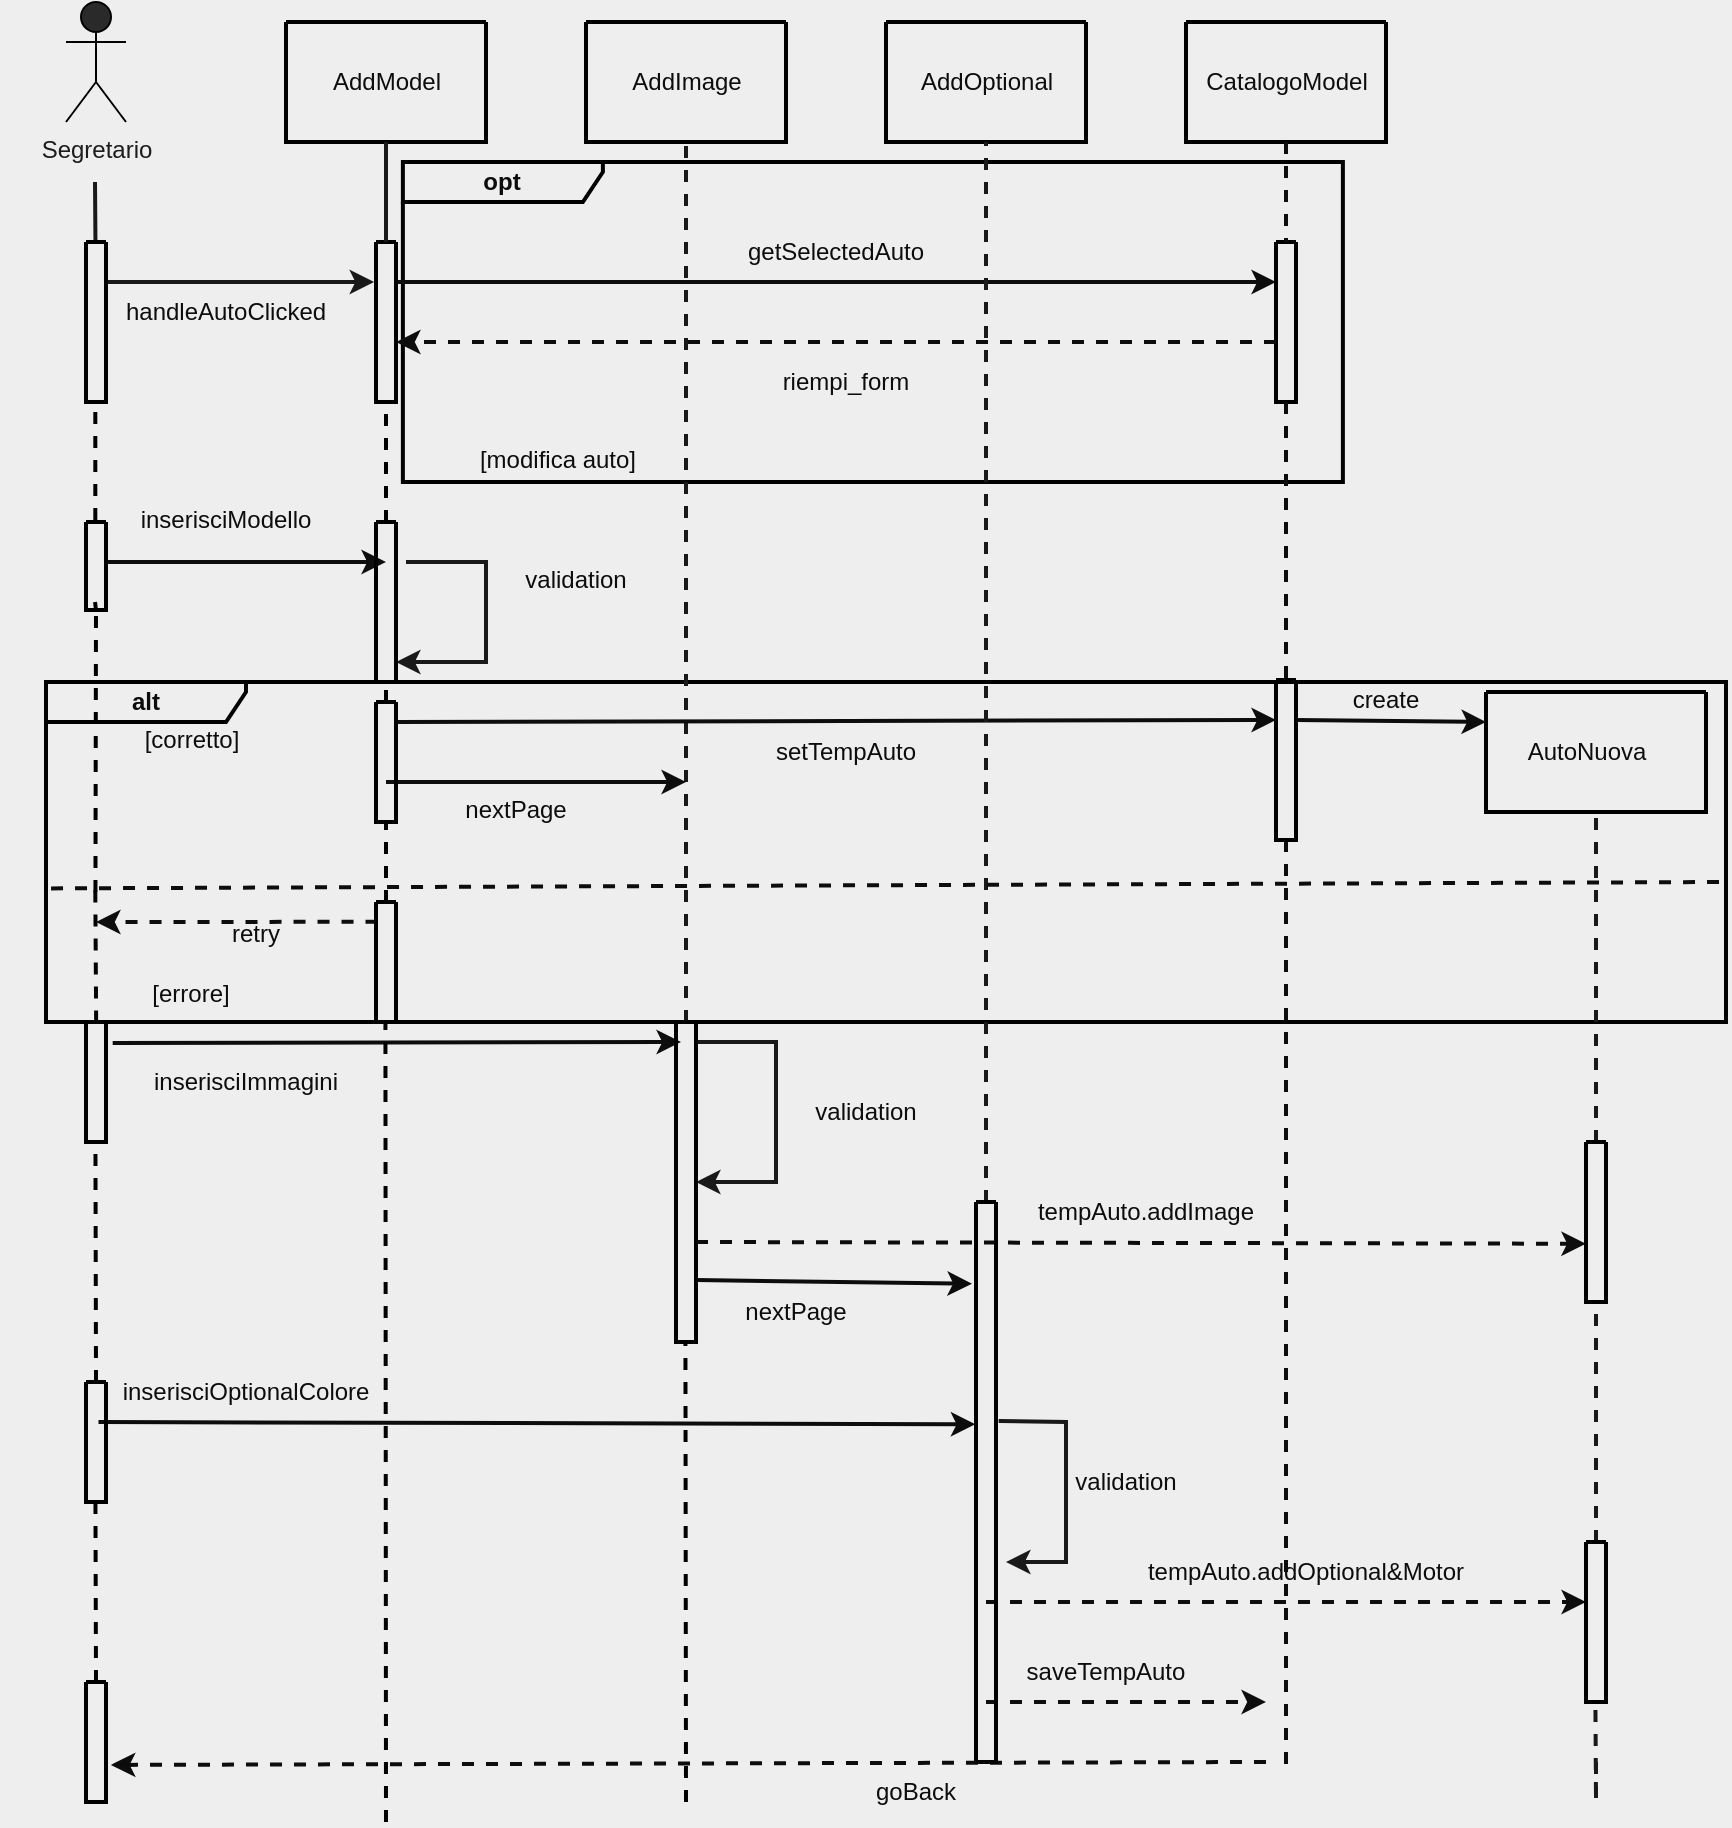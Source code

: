 <mxfile version="20.5.3" type="embed"><diagram id="ERxrzM34JgP0kjhDalQf" name="Page-1"><mxGraphModel dx="1034" dy="410" grid="1" gridSize="10" guides="1" tooltips="1" connect="1" arrows="1" fold="1" page="0" pageScale="1" pageWidth="827" pageHeight="1169" background="#EEEEEE" math="0" shadow="0"><root><mxCell id="0"/><mxCell id="1" parent="0"/><mxCell id="379" value="&lt;b&gt;alt&lt;/b&gt;" style="shape=umlFrame;whiteSpace=wrap;html=1;labelBackgroundColor=none;strokeColor=#000000;strokeWidth=2;fontColor=#0D0D0D;fillColor=none;width=100;height=20;" vertex="1" parent="1"><mxGeometry x="-90" y="390" width="840" height="170" as="geometry"/></mxCell><mxCell id="372" value="&lt;b&gt;opt&lt;/b&gt;" style="shape=umlFrame;whiteSpace=wrap;html=1;labelBackgroundColor=none;strokeColor=#000000;strokeWidth=2;fontColor=#0D0D0D;fillColor=none;width=100;height=20;" vertex="1" parent="1"><mxGeometry x="88.44" y="130" width="470" height="160" as="geometry"/></mxCell><mxCell id="224" value="Segretario" style="shape=umlActor;verticalLabelPosition=bottom;verticalAlign=top;html=1;outlineConnect=0;fillColor=#2A2A2A;strokeColor=#000000;fontColor=#1C1C1C;" parent="1" vertex="1"><mxGeometry x="-80" y="50" width="30" height="60" as="geometry"/></mxCell><mxCell id="225" value="" style="endArrow=none;html=1;rounded=0;fontColor=#0D0D0D;strokeColor=#191919;strokeWidth=2;" parent="1" edge="1"><mxGeometry width="50" height="50" relative="1" as="geometry"><mxPoint x="-65.269" y="170" as="sourcePoint"/><mxPoint x="-65.5" y="140" as="targetPoint"/></mxGeometry></mxCell><mxCell id="228" value="" style="swimlane;startSize=0;strokeColor=#000000;fontColor=#0D0D0D;fillColor=#2A2A2A;strokeWidth=2;" parent="1" vertex="1"><mxGeometry x="30" y="60" width="100" height="60" as="geometry"/></mxCell><mxCell id="230" value="AddModel" style="text;html=1;align=center;verticalAlign=middle;resizable=0;points=[];autosize=1;strokeColor=none;fillColor=none;fontColor=#0D0D0D;" parent="228" vertex="1"><mxGeometry x="10" y="15" width="80" height="30" as="geometry"/></mxCell><mxCell id="231" value="" style="swimlane;startSize=0;strokeColor=#000000;fontColor=#0D0D0D;fillColor=#2A2A2A;strokeWidth=2;" parent="1" vertex="1"><mxGeometry x="180" y="60" width="100" height="60" as="geometry"/></mxCell><mxCell id="232" value="AddImage" style="text;html=1;align=center;verticalAlign=middle;resizable=0;points=[];autosize=1;strokeColor=none;fillColor=none;fontColor=#0D0D0D;" parent="231" vertex="1"><mxGeometry x="10" y="15" width="80" height="30" as="geometry"/></mxCell><mxCell id="234" value="" style="endArrow=classic;html=1;rounded=0;strokeColor=#191919;strokeWidth=2;fontColor=#0D0D0D;entryX=-0.092;entryY=0.25;entryDx=0;entryDy=0;entryPerimeter=0;" parent="1" target="266" edge="1"><mxGeometry width="50" height="50" relative="1" as="geometry"><mxPoint x="-60" y="190" as="sourcePoint"/><mxPoint x="80" y="190" as="targetPoint"/></mxGeometry></mxCell><mxCell id="237" value="handleAutoClicked" style="text;html=1;strokeColor=none;fillColor=none;align=center;verticalAlign=middle;whiteSpace=wrap;rounded=0;labelBackgroundColor=none;strokeWidth=2;fontColor=#0D0D0D;" parent="1" vertex="1"><mxGeometry x="-30" y="190" width="60" height="30" as="geometry"/></mxCell><mxCell id="299" style="edgeStyle=orthogonalEdgeStyle;rounded=0;orthogonalLoop=1;jettySize=auto;html=1;exitX=1;exitY=0.25;exitDx=0;exitDy=0;strokeColor=#0D0D0D;strokeWidth=2;endArrow=classic;endFill=1;entryX=0;entryY=0.25;entryDx=0;entryDy=0;" edge="1" parent="1" source="266" target="298"><mxGeometry relative="1" as="geometry"/></mxCell><mxCell id="266" value="" style="swimlane;startSize=0;labelBackgroundColor=none;strokeColor=#000000;strokeWidth=2;fontColor=#0D0D0D;fillColor=#2A2A2A;" parent="1" vertex="1"><mxGeometry x="75" y="170" width="10" height="80" as="geometry"/></mxCell><mxCell id="267" value="" style="endArrow=none;html=1;rounded=0;fontColor=#0D0D0D;strokeColor=#191919;strokeWidth=2;entryX=0.5;entryY=1;entryDx=0;entryDy=0;" parent="1" edge="1" target="228"><mxGeometry width="50" height="50" relative="1" as="geometry"><mxPoint x="80" y="170" as="sourcePoint"/><mxPoint x="79.76" y="150" as="targetPoint"/></mxGeometry></mxCell><mxCell id="269" value="" style="endArrow=none;html=1;rounded=0;fontColor=#0D0D0D;strokeColor=#191919;strokeWidth=2;dashed=1;entryX=0.5;entryY=1;entryDx=0;entryDy=0;exitX=0.5;exitY=0;exitDx=0;exitDy=0;" parent="1" source="409" edge="1" target="231"><mxGeometry width="50" height="50" relative="1" as="geometry"><mxPoint x="230" y="520" as="sourcePoint"/><mxPoint x="229.69" y="150.0" as="targetPoint"/></mxGeometry></mxCell><mxCell id="271" value="" style="endArrow=none;dashed=1;html=1;rounded=0;entryX=0.5;entryY=1;entryDx=0;entryDy=0;strokeWidth=2;strokeColor=#000000;" parent="1" target="399" edge="1"><mxGeometry width="50" height="50" relative="1" as="geometry"><mxPoint x="80" y="400" as="sourcePoint"/><mxPoint x="120" y="290" as="targetPoint"/><Array as="points"><mxPoint x="80" y="400"/></Array></mxGeometry></mxCell><mxCell id="274" value="" style="endArrow=none;dashed=1;html=1;rounded=0;exitX=0.622;exitY=0;exitDx=0;exitDy=0;exitPerimeter=0;strokeWidth=2;strokeColor=#000000;entryX=0.5;entryY=1;entryDx=0;entryDy=0;" parent="1" target="403" edge="1"><mxGeometry width="50" height="50" relative="1" as="geometry"><mxPoint x="-65.48" y="350" as="sourcePoint"/><mxPoint x="-65" y="170" as="targetPoint"/></mxGeometry></mxCell><mxCell id="275" value="" style="endArrow=none;dashed=1;html=1;rounded=0;entryX=0.5;entryY=1;entryDx=0;entryDy=0;strokeWidth=2;strokeColor=#000000;" parent="1" edge="1" target="403"><mxGeometry width="50" height="50" relative="1" as="geometry"><mxPoint x="-65.28" y="495" as="sourcePoint"/><mxPoint x="-65.48" y="355" as="targetPoint"/></mxGeometry></mxCell><mxCell id="276" value="" style="endArrow=none;dashed=1;html=1;rounded=0;entryX=0.5;entryY=1;entryDx=0;entryDy=0;exitX=0.173;exitY=1.008;exitDx=0;exitDy=0;strokeWidth=2;strokeColor=#000000;startArrow=none;exitPerimeter=0;" parent="1" source="382" edge="1"><mxGeometry width="50" height="50" relative="1" as="geometry"><mxPoint x="-65" y="520" as="sourcePoint"/><mxPoint x="-65.38" y="490" as="targetPoint"/></mxGeometry></mxCell><mxCell id="278" value="" style="endArrow=none;dashed=1;html=1;rounded=0;entryX=0.5;entryY=1;entryDx=0;entryDy=0;exitX=0.622;exitY=0;exitDx=0;exitDy=0;exitPerimeter=0;strokeWidth=2;strokeColor=#000000;" parent="1" edge="1"><mxGeometry width="50" height="50" relative="1" as="geometry"><mxPoint x="-65.48" y="590" as="sourcePoint"/><mxPoint x="-65" y="590" as="targetPoint"/></mxGeometry></mxCell><mxCell id="288" value="" style="swimlane;startSize=0;strokeColor=#000000;fontColor=#0D0D0D;fillColor=#2A2A2A;strokeWidth=2;" vertex="1" parent="1"><mxGeometry x="330" y="60" width="100" height="60" as="geometry"/></mxCell><mxCell id="289" value="AddOptional" style="text;html=1;align=center;verticalAlign=middle;resizable=0;points=[];autosize=1;strokeColor=none;fillColor=none;fontColor=#0D0D0D;" vertex="1" parent="288"><mxGeometry x="5" y="15" width="90" height="30" as="geometry"/></mxCell><mxCell id="297" style="edgeStyle=orthogonalEdgeStyle;rounded=0;orthogonalLoop=1;jettySize=auto;html=1;strokeColor=#0D0D0D;endArrow=none;endFill=0;dashed=1;strokeWidth=2;startArrow=none;" edge="1" parent="1" source="421"><mxGeometry relative="1" as="geometry"><mxPoint x="530" y="936.857" as="targetPoint"/></mxGeometry></mxCell><mxCell id="290" value="" style="swimlane;startSize=0;strokeColor=#000000;fontColor=#0D0D0D;fillColor=#2A2A2A;strokeWidth=2;" vertex="1" parent="1"><mxGeometry x="480" y="60" width="100" height="60" as="geometry"/></mxCell><mxCell id="291" value="CatalogoModel" style="text;html=1;align=center;verticalAlign=middle;resizable=0;points=[];autosize=1;strokeColor=none;fillColor=none;fontColor=#0D0D0D;" vertex="1" parent="290"><mxGeometry y="15" width="100" height="30" as="geometry"/></mxCell><mxCell id="298" value="" style="swimlane;startSize=0;labelBackgroundColor=none;strokeColor=#000000;strokeWidth=2;fontColor=#0D0D0D;fillColor=#2A2A2A;" vertex="1" parent="1"><mxGeometry x="525" y="170" width="10" height="80" as="geometry"/></mxCell><mxCell id="302" value="" style="edgeStyle=orthogonalEdgeStyle;rounded=0;orthogonalLoop=1;jettySize=auto;html=1;strokeColor=#0D0D0D;endArrow=none;endFill=0;dashed=1;strokeWidth=2;" edge="1" parent="1" source="290" target="298"><mxGeometry relative="1" as="geometry"><mxPoint x="530" y="150" as="sourcePoint"/><mxPoint x="530" y="480" as="targetPoint"/></mxGeometry></mxCell><mxCell id="311" style="edgeStyle=orthogonalEdgeStyle;rounded=0;orthogonalLoop=1;jettySize=auto;html=1;exitX=1;exitY=0.25;exitDx=0;exitDy=0;dashed=1;strokeColor=#0D0D0D;strokeWidth=2;endArrow=classic;endFill=1;" edge="1" parent="1"><mxGeometry relative="1" as="geometry"><mxPoint x="525" y="220" as="sourcePoint"/><mxPoint x="85" y="220" as="targetPoint"/></mxGeometry></mxCell><mxCell id="320" value="getSelectedAuto" style="text;html=1;strokeColor=none;fillColor=none;align=center;verticalAlign=middle;whiteSpace=wrap;rounded=0;labelBackgroundColor=none;strokeWidth=2;fontColor=#0D0D0D;" vertex="1" parent="1"><mxGeometry x="275" y="160" width="60" height="30" as="geometry"/></mxCell><mxCell id="321" value="riempi_form" style="text;html=1;strokeColor=none;fillColor=none;align=center;verticalAlign=middle;whiteSpace=wrap;rounded=0;labelBackgroundColor=none;strokeWidth=2;fontColor=#0D0D0D;" vertex="1" parent="1"><mxGeometry x="250" y="230" width="120" height="20" as="geometry"/></mxCell><mxCell id="324" value="" style="endArrow=classic;html=1;rounded=0;strokeColor=#0D0D0D;strokeWidth=2;" edge="1" parent="1"><mxGeometry width="50" height="50" relative="1" as="geometry"><mxPoint x="-60" y="330" as="sourcePoint"/><mxPoint x="80" y="330" as="targetPoint"/></mxGeometry></mxCell><mxCell id="325" value="inserisciModello" style="text;html=1;strokeColor=none;fillColor=none;align=center;verticalAlign=middle;whiteSpace=wrap;rounded=0;labelBackgroundColor=none;strokeWidth=2;fontColor=#0D0D0D;" vertex="1" parent="1"><mxGeometry x="-30" y="294" width="60" height="30" as="geometry"/></mxCell><mxCell id="335" value="" style="endArrow=classic;html=1;rounded=0;strokeColor=#0D0D0D;strokeWidth=2;entryX=0;entryY=0.25;entryDx=0;entryDy=0;" edge="1" parent="1" target="421"><mxGeometry width="50" height="50" relative="1" as="geometry"><mxPoint x="85" y="410" as="sourcePoint"/><mxPoint x="520" y="410" as="targetPoint"/></mxGeometry></mxCell><mxCell id="336" value="setTempAuto" style="text;html=1;strokeColor=none;fillColor=none;align=center;verticalAlign=middle;whiteSpace=wrap;rounded=0;labelBackgroundColor=none;strokeWidth=2;fontColor=#0D0D0D;" vertex="1" parent="1"><mxGeometry x="250" y="410" width="120" height="30" as="geometry"/></mxCell><mxCell id="338" value="" style="endArrow=classic;html=1;rounded=0;strokeColor=#0D0D0D;strokeWidth=2;" edge="1" parent="1"><mxGeometry width="50" height="50" relative="1" as="geometry"><mxPoint x="80" y="440" as="sourcePoint"/><mxPoint x="230" y="440" as="targetPoint"/></mxGeometry></mxCell><mxCell id="340" value="nextPage" style="text;html=1;strokeColor=none;fillColor=none;align=center;verticalAlign=middle;whiteSpace=wrap;rounded=0;labelBackgroundColor=none;strokeWidth=2;fontColor=#0D0D0D;" vertex="1" parent="1"><mxGeometry x="85" y="439" width="120" height="30" as="geometry"/></mxCell><mxCell id="341" value="" style="endArrow=classic;html=1;rounded=0;strokeColor=#0D0D0D;strokeWidth=2;exitX=1.334;exitY=0.176;exitDx=0;exitDy=0;exitPerimeter=0;" edge="1" parent="1" source="408"><mxGeometry width="50" height="50" relative="1" as="geometry"><mxPoint x="-67.5" y="570" as="sourcePoint"/><mxPoint x="227.5" y="570" as="targetPoint"/></mxGeometry></mxCell><mxCell id="342" value="inserisciImmagini" style="text;html=1;strokeColor=none;fillColor=none;align=center;verticalAlign=middle;whiteSpace=wrap;rounded=0;labelBackgroundColor=none;strokeWidth=2;fontColor=#0D0D0D;" vertex="1" parent="1"><mxGeometry x="-50" y="575" width="120" height="30" as="geometry"/></mxCell><mxCell id="344" value="" style="swimlane;startSize=0;strokeColor=#000000;fontColor=#0D0D0D;fillColor=#2A2A2A;strokeWidth=2;" vertex="1" parent="1"><mxGeometry x="630" y="395" width="110" height="60" as="geometry"/></mxCell><mxCell id="345" value="AutoNuova" style="text;html=1;align=center;verticalAlign=middle;resizable=0;points=[];autosize=1;strokeColor=none;fillColor=none;fontColor=#0D0D0D;" vertex="1" parent="344"><mxGeometry x="10" y="15" width="80" height="30" as="geometry"/></mxCell><mxCell id="350" value="" style="endArrow=classic;html=1;rounded=0;strokeColor=#0D0D0D;strokeWidth=2;entryX=0;entryY=0.25;entryDx=0;entryDy=0;exitX=1;exitY=0.25;exitDx=0;exitDy=0;" edge="1" parent="1" source="421" target="344"><mxGeometry width="50" height="50" relative="1" as="geometry"><mxPoint x="549.143" y="410" as="sourcePoint"/><mxPoint x="530" y="420" as="targetPoint"/></mxGeometry></mxCell><mxCell id="353" value="" style="endArrow=classic;html=1;rounded=0;strokeColor=#191919;strokeWidth=2;fontColor=#0D0D0D;" edge="1" parent="1"><mxGeometry width="50" height="50" relative="1" as="geometry"><mxPoint x="235" y="570" as="sourcePoint"/><mxPoint x="235" y="640" as="targetPoint"/><Array as="points"><mxPoint x="275" y="570"/><mxPoint x="275" y="640"/></Array></mxGeometry></mxCell><mxCell id="354" value="validation" style="text;html=1;strokeColor=none;fillColor=none;align=center;verticalAlign=middle;whiteSpace=wrap;rounded=0;labelBackgroundColor=none;strokeWidth=2;fontColor=#0D0D0D;" vertex="1" parent="1"><mxGeometry x="260" y="590" width="120" height="30" as="geometry"/></mxCell><mxCell id="355" value="" style="endArrow=classic;html=1;rounded=0;strokeColor=#0D0D0D;strokeWidth=2;entryX=-0.2;entryY=0.146;entryDx=0;entryDy=0;entryPerimeter=0;" edge="1" parent="1" target="418"><mxGeometry width="50" height="50" relative="1" as="geometry"><mxPoint x="235" y="689.05" as="sourcePoint"/><mxPoint x="385" y="689.05" as="targetPoint"/></mxGeometry></mxCell><mxCell id="356" value="nextPage" style="text;html=1;strokeColor=none;fillColor=none;align=center;verticalAlign=middle;whiteSpace=wrap;rounded=0;labelBackgroundColor=none;strokeWidth=2;fontColor=#0D0D0D;" vertex="1" parent="1"><mxGeometry x="225" y="690" width="120" height="30" as="geometry"/></mxCell><mxCell id="357" value="" style="endArrow=none;html=1;rounded=0;fontColor=#0D0D0D;strokeColor=#191919;strokeWidth=2;dashed=1;entryX=0.5;entryY=1;entryDx=0;entryDy=0;" edge="1" parent="1" target="288"><mxGeometry width="50" height="50" relative="1" as="geometry"><mxPoint x="380" y="650" as="sourcePoint"/><mxPoint x="379.52" y="150" as="targetPoint"/></mxGeometry></mxCell><mxCell id="358" value="" style="endArrow=none;html=1;rounded=0;fontColor=#0D0D0D;strokeColor=#191919;strokeWidth=2;dashed=1;entryX=0.5;entryY=1;entryDx=0;entryDy=0;startArrow=none;" edge="1" parent="1" source="423" target="344"><mxGeometry width="50" height="50" relative="1" as="geometry"><mxPoint x="680" y="989.048" as="sourcePoint"/><mxPoint x="679.52" y="310" as="targetPoint"/></mxGeometry></mxCell><mxCell id="359" value="" style="endArrow=classic;html=1;rounded=0;dashed=1;strokeColor=#0D0D0D;strokeWidth=2;entryX=-0.006;entryY=0.636;entryDx=0;entryDy=0;entryPerimeter=0;" edge="1" parent="1" target="423"><mxGeometry width="50" height="50" relative="1" as="geometry"><mxPoint x="235" y="670" as="sourcePoint"/><mxPoint x="685" y="670" as="targetPoint"/></mxGeometry></mxCell><mxCell id="360" value="tempAuto.addImage" style="text;html=1;strokeColor=none;fillColor=none;align=center;verticalAlign=middle;whiteSpace=wrap;rounded=0;labelBackgroundColor=none;strokeWidth=2;fontColor=#0D0D0D;" vertex="1" parent="1"><mxGeometry x="400" y="640" width="120" height="30" as="geometry"/></mxCell><mxCell id="364" value="" style="endArrow=classic;html=1;rounded=0;strokeColor=#0D0D0D;strokeWidth=2;entryX=-0.033;entryY=0.397;entryDx=0;entryDy=0;entryPerimeter=0;" edge="1" parent="1" target="418"><mxGeometry width="50" height="50" relative="1" as="geometry"><mxPoint x="-63.75" y="760" as="sourcePoint"/><mxPoint x="383.75" y="760" as="targetPoint"/></mxGeometry></mxCell><mxCell id="365" value="inserisciOptionalColore" style="text;html=1;strokeColor=none;fillColor=none;align=center;verticalAlign=middle;whiteSpace=wrap;rounded=0;labelBackgroundColor=none;strokeWidth=2;fontColor=#0D0D0D;" vertex="1" parent="1"><mxGeometry x="-50" y="730" width="120" height="30" as="geometry"/></mxCell><mxCell id="366" value="" style="endArrow=classic;html=1;rounded=0;strokeColor=#191919;strokeWidth=2;fontColor=#0D0D0D;exitX=1.133;exitY=0.391;exitDx=0;exitDy=0;exitPerimeter=0;" edge="1" parent="1" source="418"><mxGeometry width="50" height="50" relative="1" as="geometry"><mxPoint x="380" y="760" as="sourcePoint"/><mxPoint x="390" y="830" as="targetPoint"/><Array as="points"><mxPoint x="420" y="760"/><mxPoint x="420" y="830"/></Array></mxGeometry></mxCell><mxCell id="367" value="validation" style="text;html=1;strokeColor=none;fillColor=none;align=center;verticalAlign=middle;whiteSpace=wrap;rounded=0;labelBackgroundColor=none;strokeWidth=2;fontColor=#0D0D0D;" vertex="1" parent="1"><mxGeometry x="390" y="775" width="120" height="30" as="geometry"/></mxCell><mxCell id="368" value="" style="endArrow=classic;html=1;rounded=0;dashed=1;strokeColor=#0D0D0D;strokeWidth=2;" edge="1" parent="1"><mxGeometry width="50" height="50" relative="1" as="geometry"><mxPoint x="380" y="850" as="sourcePoint"/><mxPoint x="680" y="850" as="targetPoint"/></mxGeometry></mxCell><mxCell id="369" value="tempAuto.addOptional&amp;amp;Motor" style="text;html=1;strokeColor=none;fillColor=none;align=center;verticalAlign=middle;whiteSpace=wrap;rounded=0;labelBackgroundColor=none;strokeWidth=2;fontColor=#0D0D0D;" vertex="1" parent="1"><mxGeometry x="480" y="820" width="120" height="30" as="geometry"/></mxCell><mxCell id="376" value="" style="endArrow=classic;html=1;rounded=0;strokeColor=#191919;strokeWidth=2;fontColor=#0D0D0D;" edge="1" parent="1"><mxGeometry width="50" height="50" relative="1" as="geometry"><mxPoint x="90" y="330" as="sourcePoint"/><mxPoint x="85" y="380" as="targetPoint"/><Array as="points"><mxPoint x="130" y="330"/><mxPoint x="130" y="380"/></Array></mxGeometry></mxCell><mxCell id="377" value="validation" style="text;html=1;strokeColor=none;fillColor=none;align=center;verticalAlign=middle;whiteSpace=wrap;rounded=0;labelBackgroundColor=none;strokeWidth=2;fontColor=#0D0D0D;" vertex="1" parent="1"><mxGeometry x="115" y="324" width="120" height="30" as="geometry"/></mxCell><mxCell id="380" value="" style="endArrow=none;html=1;rounded=0;dashed=1;strokeColor=#0D0D0D;strokeWidth=2;exitX=0.003;exitY=0.607;exitDx=0;exitDy=0;exitPerimeter=0;" edge="1" parent="1" source="379"><mxGeometry width="50" height="50" relative="1" as="geometry"><mxPoint x="368.44" y="310" as="sourcePoint"/><mxPoint x="750" y="490" as="targetPoint"/></mxGeometry></mxCell><mxCell id="382" value="[errore]" style="text;html=1;strokeColor=none;fillColor=none;align=center;verticalAlign=middle;whiteSpace=wrap;rounded=0;labelBackgroundColor=none;strokeWidth=2;fontColor=#0D0D0D;" vertex="1" parent="1"><mxGeometry x="-90" y="531" width="145" height="29" as="geometry"/></mxCell><mxCell id="383" value="" style="endArrow=classic;html=1;rounded=0;dashed=1;strokeColor=#0D0D0D;strokeWidth=2;exitX=0.076;exitY=0.165;exitDx=0;exitDy=0;exitPerimeter=0;" edge="1" parent="1" source="407"><mxGeometry width="50" height="50" relative="1" as="geometry"><mxPoint x="85" y="510" as="sourcePoint"/><mxPoint x="-65" y="510" as="targetPoint"/></mxGeometry></mxCell><mxCell id="384" value="retry" style="text;html=1;strokeColor=none;fillColor=none;align=center;verticalAlign=middle;whiteSpace=wrap;rounded=0;labelBackgroundColor=none;strokeWidth=2;fontColor=#0D0D0D;" vertex="1" parent="1"><mxGeometry x="-15" y="501" width="60" height="30" as="geometry"/></mxCell><mxCell id="386" value="[corretto]" style="text;html=1;strokeColor=none;fillColor=none;align=center;verticalAlign=middle;whiteSpace=wrap;rounded=0;labelBackgroundColor=none;strokeWidth=2;fontColor=#0D0D0D;" vertex="1" parent="1"><mxGeometry x="-112.5" y="395" width="190" height="48" as="geometry"/></mxCell><mxCell id="391" value="" style="endArrow=classic;html=1;rounded=0;dashed=1;strokeColor=#0D0D0D;strokeWidth=2;" edge="1" parent="1"><mxGeometry width="50" height="50" relative="1" as="geometry"><mxPoint x="380" y="900" as="sourcePoint"/><mxPoint x="520" y="900" as="targetPoint"/></mxGeometry></mxCell><mxCell id="392" value="saveTempAuto" style="text;html=1;strokeColor=none;fillColor=none;align=center;verticalAlign=middle;whiteSpace=wrap;rounded=0;labelBackgroundColor=none;strokeWidth=2;fontColor=#0D0D0D;" vertex="1" parent="1"><mxGeometry x="380" y="870" width="120" height="30" as="geometry"/></mxCell><mxCell id="393" value="" style="endArrow=classic;html=1;rounded=0;dashed=1;strokeColor=#0D0D0D;strokeWidth=2;entryX=1.244;entryY=0.691;entryDx=0;entryDy=0;entryPerimeter=0;" edge="1" parent="1" target="413"><mxGeometry width="50" height="50" relative="1" as="geometry"><mxPoint x="520" y="930" as="sourcePoint"/><mxPoint x="-66.857" y="920" as="targetPoint"/></mxGeometry></mxCell><mxCell id="394" value="goBack" style="text;html=1;strokeColor=none;fillColor=none;align=center;verticalAlign=middle;whiteSpace=wrap;rounded=0;labelBackgroundColor=none;strokeWidth=2;fontColor=#0D0D0D;" vertex="1" parent="1"><mxGeometry x="285" y="930" width="120" height="30" as="geometry"/></mxCell><mxCell id="398" value="" style="swimlane;startSize=0;labelBackgroundColor=none;strokeColor=#000000;strokeWidth=2;fontColor=#0D0D0D;fillColor=#FFFFFF;" vertex="1" parent="1"><mxGeometry x="75" y="400" width="10" height="60" as="geometry"/></mxCell><mxCell id="374" value="[modifica auto]" style="text;html=1;strokeColor=none;fillColor=none;align=center;verticalAlign=middle;whiteSpace=wrap;rounded=0;labelBackgroundColor=none;strokeWidth=2;fontColor=#0D0D0D;" vertex="1" parent="1"><mxGeometry x="107.46" y="264" width="117.54" height="30" as="geometry"/></mxCell><mxCell id="399" value="" style="swimlane;startSize=0;labelBackgroundColor=none;strokeColor=#000000;strokeWidth=2;fontColor=#0D0D0D;fillColor=#2A2A2A;" vertex="1" parent="1"><mxGeometry x="75" y="310" width="10" height="80" as="geometry"/></mxCell><mxCell id="401" value="" style="endArrow=none;dashed=1;html=1;rounded=0;exitX=0.5;exitY=0;exitDx=0;exitDy=0;strokeWidth=2;strokeColor=#000000;entryX=0.5;entryY=1;entryDx=0;entryDy=0;" edge="1" parent="1" source="399" target="266"><mxGeometry width="50" height="50" relative="1" as="geometry"><mxPoint x="-55.48" y="360" as="sourcePoint"/><mxPoint x="-55" y="180" as="targetPoint"/></mxGeometry></mxCell><mxCell id="402" value="" style="swimlane;startSize=0;labelBackgroundColor=none;strokeColor=#000000;strokeWidth=2;fontColor=#0D0D0D;fillColor=#2A2A2A;" vertex="1" parent="1"><mxGeometry x="-70" y="170" width="10" height="80" as="geometry"/></mxCell><mxCell id="403" value="" style="swimlane;startSize=0;labelBackgroundColor=none;strokeColor=#000000;strokeWidth=2;fontColor=#0D0D0D;fillColor=#2A2A2A;" vertex="1" parent="1"><mxGeometry x="-70" y="310" width="10" height="44" as="geometry"/></mxCell><mxCell id="404" value="" style="endArrow=none;dashed=1;html=1;rounded=0;exitX=0.5;exitY=0;exitDx=0;exitDy=0;strokeWidth=2;strokeColor=#000000;entryX=0.5;entryY=1;entryDx=0;entryDy=0;" edge="1" parent="1"><mxGeometry width="50" height="50" relative="1" as="geometry"><mxPoint x="-65.34" y="309" as="sourcePoint"/><mxPoint x="-65.34" y="249" as="targetPoint"/></mxGeometry></mxCell><mxCell id="406" value="" style="endArrow=none;dashed=1;html=1;rounded=0;entryX=0.5;entryY=1;entryDx=0;entryDy=0;strokeWidth=2;strokeColor=#000000;" edge="1" parent="1" target="398"><mxGeometry width="50" height="50" relative="1" as="geometry"><mxPoint x="80" y="500" as="sourcePoint"/><mxPoint x="-55" y="364" as="targetPoint"/></mxGeometry></mxCell><mxCell id="407" value="" style="swimlane;startSize=0;labelBackgroundColor=none;strokeColor=#000000;strokeWidth=2;fontColor=#0D0D0D;fillColor=#FFFFFF;" vertex="1" parent="1"><mxGeometry x="75" y="500" width="10" height="60" as="geometry"/></mxCell><mxCell id="408" value="" style="swimlane;startSize=0;labelBackgroundColor=none;strokeColor=#000000;strokeWidth=2;fontColor=#0D0D0D;fillColor=#FFFFFF;" vertex="1" parent="1"><mxGeometry x="-70" y="560" width="10" height="60" as="geometry"/></mxCell><mxCell id="409" value="" style="swimlane;startSize=0;labelBackgroundColor=none;strokeColor=#000000;strokeWidth=2;fontColor=#0D0D0D;fillColor=#FFFFFF;" vertex="1" parent="1"><mxGeometry x="225" y="560" width="10" height="160" as="geometry"/></mxCell><mxCell id="410" value="" style="endArrow=none;dashed=1;html=1;rounded=0;entryX=0.5;entryY=1;entryDx=0;entryDy=0;strokeWidth=2;strokeColor=#000000;startArrow=none;" edge="1" parent="1"><mxGeometry width="50" height="50" relative="1" as="geometry"><mxPoint x="-65" y="740" as="sourcePoint"/><mxPoint x="-65.28" y="620.0" as="targetPoint"/></mxGeometry></mxCell><mxCell id="411" value="" style="swimlane;startSize=0;labelBackgroundColor=none;strokeColor=#000000;strokeWidth=2;fontColor=#0D0D0D;fillColor=#FFFFFF;" vertex="1" parent="1"><mxGeometry x="-70" y="740" width="10" height="60" as="geometry"/></mxCell><mxCell id="412" value="" style="endArrow=none;dashed=1;html=1;rounded=0;entryX=0.5;entryY=1;entryDx=0;entryDy=0;strokeWidth=2;strokeColor=#000000;startArrow=none;exitX=0.5;exitY=0;exitDx=0;exitDy=0;" edge="1" parent="1" source="413"><mxGeometry width="50" height="50" relative="1" as="geometry"><mxPoint x="-65" y="920" as="sourcePoint"/><mxPoint x="-65.28" y="800" as="targetPoint"/></mxGeometry></mxCell><mxCell id="413" value="" style="swimlane;startSize=0;labelBackgroundColor=none;strokeColor=#000000;strokeWidth=2;fontColor=#0D0D0D;fillColor=#FFFFFF;" vertex="1" parent="1"><mxGeometry x="-70" y="890" width="10" height="60" as="geometry"/></mxCell><mxCell id="416" value="" style="endArrow=none;dashed=1;html=1;rounded=0;entryX=0.5;entryY=1;entryDx=0;entryDy=0;strokeWidth=2;strokeColor=#000000;startArrow=none;" edge="1" parent="1"><mxGeometry width="50" height="50" relative="1" as="geometry"><mxPoint x="230" y="950" as="sourcePoint"/><mxPoint x="229.72" y="720" as="targetPoint"/></mxGeometry></mxCell><mxCell id="417" value="" style="endArrow=none;dashed=1;html=1;rounded=0;entryX=0.5;entryY=1;entryDx=0;entryDy=0;strokeWidth=2;strokeColor=#000000;startArrow=none;" edge="1" parent="1"><mxGeometry width="50" height="50" relative="1" as="geometry"><mxPoint x="80" y="960" as="sourcePoint"/><mxPoint x="79.72" y="560" as="targetPoint"/></mxGeometry></mxCell><mxCell id="418" value="" style="swimlane;startSize=0;labelBackgroundColor=none;strokeColor=#000000;strokeWidth=2;fontColor=#0D0D0D;fillColor=#FFFFFF;" vertex="1" parent="1"><mxGeometry x="375" y="650" width="10" height="280" as="geometry"/></mxCell><mxCell id="421" value="" style="swimlane;startSize=0;labelBackgroundColor=none;strokeColor=#000000;strokeWidth=2;fontColor=#0D0D0D;fillColor=#2A2A2A;" vertex="1" parent="1"><mxGeometry x="525" y="389" width="10" height="80" as="geometry"/></mxCell><mxCell id="422" value="" style="edgeStyle=orthogonalEdgeStyle;rounded=0;orthogonalLoop=1;jettySize=auto;html=1;strokeColor=#0D0D0D;endArrow=none;endFill=0;dashed=1;strokeWidth=2;startArrow=none;" edge="1" parent="1" source="298" target="421"><mxGeometry relative="1" as="geometry"><mxPoint x="530" y="250" as="sourcePoint"/><mxPoint x="530" y="936.857" as="targetPoint"/></mxGeometry></mxCell><mxCell id="351" value="create" style="text;html=1;strokeColor=none;fillColor=none;align=center;verticalAlign=middle;whiteSpace=wrap;rounded=0;labelBackgroundColor=none;strokeWidth=2;fontColor=#0D0D0D;" vertex="1" parent="1"><mxGeometry x="540" y="389" width="80" height="20" as="geometry"/></mxCell><mxCell id="423" value="" style="swimlane;startSize=0;labelBackgroundColor=none;strokeColor=#000000;strokeWidth=2;fontColor=#0D0D0D;fillColor=#2A2A2A;" vertex="1" parent="1"><mxGeometry x="680" y="620" width="10" height="80" as="geometry"/></mxCell><mxCell id="424" value="" style="endArrow=none;html=1;rounded=0;fontColor=#0D0D0D;strokeColor=#191919;strokeWidth=2;dashed=1;entryX=0.5;entryY=1;entryDx=0;entryDy=0;exitX=0.5;exitY=0;exitDx=0;exitDy=0;" edge="1" parent="1" source="425" target="423"><mxGeometry width="50" height="50" relative="1" as="geometry"><mxPoint x="680.0" y="989.048" as="sourcePoint"/><mxPoint x="685.0" y="455.0" as="targetPoint"/></mxGeometry></mxCell><mxCell id="425" value="" style="swimlane;startSize=0;labelBackgroundColor=none;strokeColor=#000000;strokeWidth=2;fontColor=#0D0D0D;fillColor=#2A2A2A;" vertex="1" parent="1"><mxGeometry x="680" y="820" width="10" height="80" as="geometry"/></mxCell><mxCell id="426" value="" style="endArrow=none;html=1;rounded=0;fontColor=#0D0D0D;strokeColor=#191919;strokeWidth=2;dashed=1;entryX=0.5;entryY=1;entryDx=0;entryDy=0;" edge="1" parent="1"><mxGeometry width="50" height="50" relative="1" as="geometry"><mxPoint x="685" y="930" as="sourcePoint"/><mxPoint x="684.71" y="900" as="targetPoint"/><Array as="points"><mxPoint x="685" y="950"/></Array></mxGeometry></mxCell></root></mxGraphModel></diagram></mxfile>
